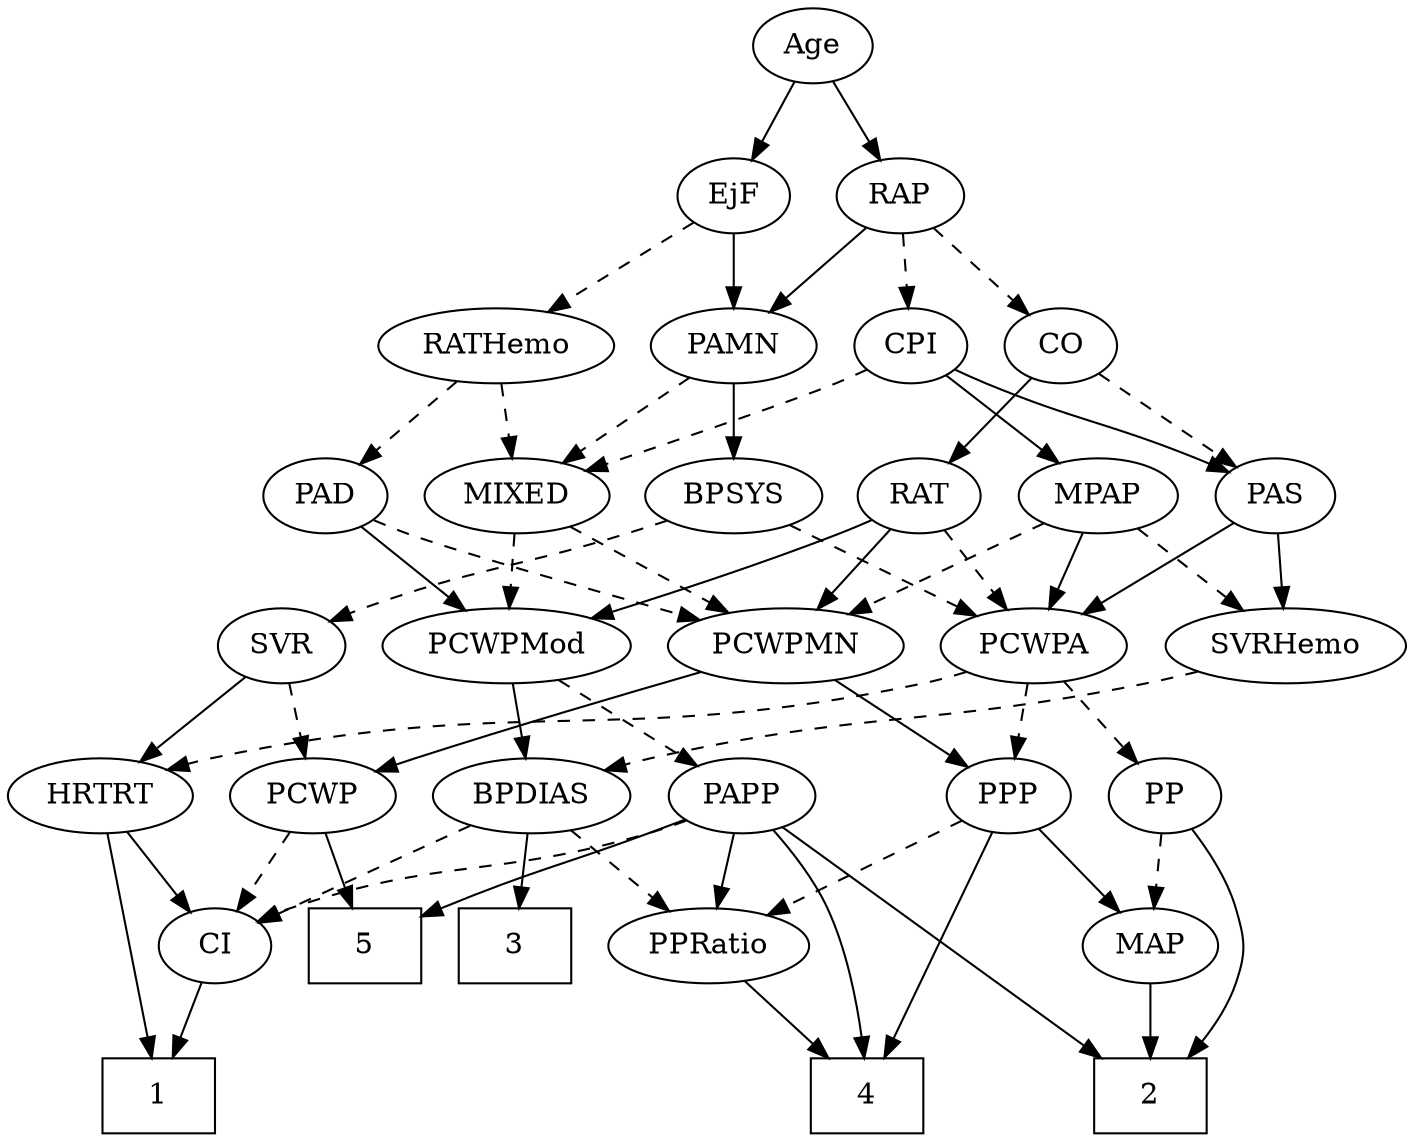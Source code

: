 strict digraph {
	graph [bb="0,0,613.69,540"];
	node [label="\N"];
	1	[height=0.5,
		pos="56.646,18",
		shape=box,
		width=0.75];
	2	[height=0.5,
		pos="515.65,18",
		shape=box,
		width=0.75];
	3	[height=0.5,
		pos="227.65,90",
		shape=box,
		width=0.75];
	4	[height=0.5,
		pos="380.65,18",
		shape=box,
		width=0.75];
	5	[height=0.5,
		pos="155.65,90",
		shape=box,
		width=0.75];
	Age	[height=0.5,
		pos="355.65,522",
		width=0.75];
	EjF	[height=0.5,
		pos="319.65,450",
		width=0.75];
	Age -> EjF	[pos="e,327.95,467.15 347.3,504.76 342.93,496.28 337.5,485.71 332.61,476.2",
		style=solid];
	RAP	[height=0.5,
		pos="396.65,450",
		width=0.77632];
	Age -> RAP	[pos="e,387.19,467.15 365.16,504.76 370.18,496.19 376.44,485.49 382.06,475.9",
		style=solid];
	PAMN	[height=0.5,
		pos="319.65,378",
		width=1.011];
	EjF -> PAMN	[pos="e,319.65,396.1 319.65,431.7 319.65,423.98 319.65,414.71 319.65,406.11",
		style=solid];
	RATHemo	[height=0.5,
		pos="215.65,378",
		width=1.3721];
	EjF -> RATHemo	[pos="e,238.06,394.09 301.05,436.49 285.89,426.28 264.15,411.65 246.41,399.7",
		style=dashed];
	CO	[height=0.5,
		pos="472.65,378",
		width=0.75];
	RAP -> CO	[pos="e,457.29,393.14 412.03,434.83 422.84,424.87 437.5,411.37 449.7,400.14",
		style=dashed];
	RAP -> PAMN	[pos="e,336.27,394.11 381.06,434.83 370.39,425.13 356.03,412.08 343.88,401.03",
		style=solid];
	CPI	[height=0.5,
		pos="400.65,378",
		width=0.75];
	RAP -> CPI	[pos="e,399.67,396.1 397.64,431.7 398.08,423.98 398.61,414.71 399.1,406.11",
		style=dashed];
	MIXED	[height=0.5,
		pos="223.65,306",
		width=1.1193];
	PCWPMod	[height=0.5,
		pos="223.65,234",
		width=1.4443];
	MIXED -> PCWPMod	[pos="e,223.65,252.1 223.65,287.7 223.65,279.98 223.65,270.71 223.65,262.11",
		style=dashed];
	PCWPMN	[height=0.5,
		pos="343.65,234",
		width=1.3902];
	MIXED -> PCWPMN	[pos="e,318.63,249.59 247.07,291.34 264.93,280.92 289.79,266.42 309.81,254.74",
		style=dashed];
	MPAP	[height=0.5,
		pos="482.65,306",
		width=0.97491];
	PCWPA	[height=0.5,
		pos="453.65,234",
		width=1.1555];
	MPAP -> PCWPA	[pos="e,460.6,251.79 475.63,288.05 472.28,279.97 468.2,270.12 464.46,261.11",
		style=solid];
	MPAP -> PCWPMN	[pos="e,371.89,249.22 458.43,292.81 437.05,282.04 405.54,266.17 380.94,253.78",
		style=dashed];
	SVRHemo	[height=0.5,
		pos="563.65,234",
		width=1.3902];
	MPAP -> SVRHemo	[pos="e,545.37,250.8 499.82,290.15 510.8,280.67 525.23,268.2 537.6,257.51",
		style=dashed];
	BPSYS	[height=0.5,
		pos="319.65,306",
		width=1.0471];
	SVR	[height=0.5,
		pos="125.65,234",
		width=0.77632];
	BPSYS -> SVR	[pos="e,147.38,245.49 290.61,294.34 284.68,292.21 278.47,290.01 272.65,288 224.01,271.25 210.54,270.77 162.65,252 160.77,251.26 158.85,\
250.48 156.93,249.67",
		style=dashed];
	BPSYS -> PCWPA	[pos="e,427.85,248.47 344.22,292.16 365.17,281.22 395.51,265.37 418.93,253.14",
		style=dashed];
	PAD	[height=0.5,
		pos="136.65,306",
		width=0.79437];
	PAD -> PCWPMod	[pos="e,204.06,250.76 153.83,291.17 165.92,281.44 182.35,268.23 196.24,257.05",
		style=solid];
	PAD -> PCWPMN	[pos="e,306.4,246.12 158.97,294.49 164.07,292.24 169.51,289.95 174.65,288 197.07,279.5 254.92,261.68 296.69,249.05",
		style=dashed];
	PAS	[height=0.5,
		pos="562.65,306",
		width=0.75];
	CO -> PAS	[pos="e,545.79,320.11 489.57,363.83 503.15,353.27 522.4,338.3 537.74,326.37",
		style=dashed];
	RAT	[height=0.5,
		pos="402.65,306",
		width=0.75827];
	CO -> RAT	[pos="e,417.13,321.49 458.14,362.5 448.38,352.73 435.34,339.69 424.35,328.7",
		style=solid];
	PAS -> PCWPA	[pos="e,476.18,249.47 543.66,292.81 527.44,282.39 503.79,267.2 484.8,255.01",
		style=solid];
	PAS -> SVRHemo	[pos="e,563.4,252.1 562.89,287.7 563,279.98 563.14,270.71 563.26,262.11",
		style=solid];
	PAMN -> MIXED	[pos="e,243.84,321.73 299.76,362.5 285.95,352.43 267.35,338.86 251.99,327.67",
		style=dashed];
	PAMN -> BPSYS	[pos="e,319.65,324.1 319.65,359.7 319.65,351.98 319.65,342.71 319.65,334.11",
		style=solid];
	RATHemo -> MIXED	[pos="e,221.69,324.1 217.62,359.7 218.51,351.98 219.57,342.71 220.55,334.11",
		style=dashed];
	RATHemo -> PAD	[pos="e,152.63,321.16 197.72,361.12 186.59,351.26 172.17,338.47 160.13,327.81",
		style=dashed];
	CPI -> MIXED	[pos="e,254.46,317.76 379.46,366.64 374.62,364.38 369.48,362.05 364.65,360 331.15,345.82 292.42,331.4 264.04,321.19",
		style=dashed];
	CPI -> MPAP	[pos="e,465.35,321.77 416.85,363.17 428.44,353.27 444.28,339.75 457.51,328.46",
		style=solid];
	CPI -> PAS	[pos="e,541.42,317.28 421.87,366.72 426.7,364.45 431.83,362.1 436.65,360 476.14,342.79 487.15,341.21 526.65,324 528.45,323.21 530.3,322.39 \
532.16,321.55",
		style=solid];
	RAT -> PCWPMod	[pos="e,259.24,247.23 381.46,294.63 376.63,292.36 371.49,290.04 366.65,288 334.33,274.41 297.2,260.7 268.87,250.63",
		style=solid];
	RAT -> PCWPA	[pos="e,441.65,251.47 413.97,289.46 420.32,280.74 428.4,269.65 435.61,259.76",
		style=dashed];
	RAT -> PCWPMN	[pos="e,357.66,251.63 389.84,289.81 382.36,280.93 372.73,269.5 364.2,259.39",
		style=solid];
	PCWP	[height=0.5,
		pos="132.65,162",
		width=0.97491];
	SVR -> PCWP	[pos="e,130.94,180.1 127.38,215.7 128.15,207.98 129.08,198.71 129.94,190.11",
		style=dashed];
	HRTRT	[height=0.5,
		pos="39.646,162",
		width=1.1013];
	SVR -> HRTRT	[pos="e,58.267,178.16 109.06,219.5 96.906,209.61 80.146,195.96 66.14,184.56",
		style=solid];
	BPDIAS	[height=0.5,
		pos="227.65,162",
		width=1.1735];
	PCWPMod -> BPDIAS	[pos="e,226.67,180.1 224.64,215.7 225.08,207.98 225.61,198.71 226.1,190.11",
		style=solid];
	PAPP	[height=0.5,
		pos="319.65,162",
		width=0.88464];
	PCWPMod -> PAPP	[pos="e,300.99,176.6 244.95,217.46 258.99,207.23 277.49,193.74 292.57,182.74",
		style=dashed];
	PP	[height=0.5,
		pos="521.65,162",
		width=0.75];
	PCWPA -> PP	[pos="e,507.21,177.86 469.08,217.12 478.28,207.64 490.11,195.46 500.22,185.06",
		style=dashed];
	PPP	[height=0.5,
		pos="449.65,162",
		width=0.75];
	PCWPA -> PPP	[pos="e,450.62,180.1 452.66,215.7 452.22,207.98 451.69,198.71 451.2,190.11",
		style=dashed];
	PCWPA -> HRTRT	[pos="e,68.88,174.32 423.19,221.7 416.5,219.54 409.39,217.49 402.65,216 265.5,185.63 225.61,211.21 88.646,180 85.297,179.24 81.857,178.32 \
78.428,177.32",
		style=dashed];
	PCWPMN -> PPP	[pos="e,430.93,175.36 366.65,217.81 383.03,206.99 405.12,192.4 422.39,181",
		style=solid];
	PCWPMN -> PCWP	[pos="e,159.54,173.69 306.29,221.86 272.3,211.56 220.84,195.53 176.65,180 174.13,179.11 171.53,178.18 168.93,177.22",
		style=solid];
	SVRHemo -> BPDIAS	[pos="e,258.7,174.25 527,221.69 519.64,219.63 511.93,217.62 504.65,216 405.37,193.88 377.45,204.16 278.65,180 275.28,179.18 271.82,178.23 \
268.36,177.23",
		style=dashed];
	BPDIAS -> 3	[pos="e,227.65,108.1 227.65,143.7 227.65,135.98 227.65,126.71 227.65,118.11",
		style=solid];
	PPRatio	[height=0.5,
		pos="312.65,90",
		width=1.1013];
	BPDIAS -> PPRatio	[pos="e,294.42,106.01 246.51,145.46 258.23,135.82 273.45,123.28 286.35,112.66",
		style=dashed];
	CI	[height=0.5,
		pos="83.646,90",
		width=0.75];
	BPDIAS -> CI	[pos="e,105.09,101.42 200.9,148 176.38,136.08 140.08,118.43 114.38,105.94",
		style=dashed];
	MAP	[height=0.5,
		pos="515.65,90",
		width=0.84854];
	MAP -> 2	[pos="e,515.65,36.104 515.65,71.697 515.65,63.983 515.65,54.712 515.65,46.112",
		style=solid];
	PP -> 2	[pos="e,533.38,36.401 534.64,145.94 542.4,135.92 551.53,122.06 555.65,108 560.15,92.646 560.73,87.171 555.65,72 552.3,61.998 546.23,52.376 \
539.82,44.138",
		style=solid];
	PP -> MAP	[pos="e,517.11,108.1 520.16,143.7 519.5,135.98 518.71,126.71 517.97,118.11",
		style=dashed];
	PPP -> 4	[pos="e,389.11,36.425 441.73,144.71 429.96,120.49 407.73,74.731 393.58,45.609",
		style=solid];
	PPP -> MAP	[pos="e,501.21,106.31 463.64,146.15 472.53,136.72 484.22,124.33 494.26,113.69",
		style=solid];
	PPP -> PPRatio	[pos="e,338.33,104.12 428.84,150.37 407.24,139.33 373.08,121.88 347.38,108.75",
		style=dashed];
	PPRatio -> 4	[pos="e,363.85,36.292 328.08,73.116 336.57,64.373 347.29,53.334 356.84,43.51",
		style=solid];
	PCWP -> 5	[pos="e,149.97,108.28 138.21,144.05 140.8,136.18 143.94,126.62 146.84,117.79",
		style=solid];
	PCWP -> CI	[pos="e,94.613,106.67 121.28,144.76 115.07,135.89 107.26,124.74 100.37,114.89",
		style=dashed];
	CI -> 1	[pos="e,63.376,36.447 77.248,72.411 74.211,64.539 70.505,54.929 67.077,46.042",
		style=solid];
	PAPP -> 2	[pos="e,492.09,36.066 338.44,147.38 371.98,123.08 442.51,71.987 483.76,42.103",
		style=solid];
	PAPP -> 4	[pos="e,379.33,36.139 334.6,146.06 343.75,136.09 354.94,122.23 361.65,108 370.88,88.405 375.67,64.273 378.13,46.083",
		style=solid];
	PAPP -> 5	[pos="e,182.71,103.95 294.5,150.57 289.26,148.4 283.77,146.12 278.65,144 242.7,129.11 231.47,125.43 192.14,108.12",
		style=solid];
	PAPP -> PPRatio	[pos="e,314.36,108.1 317.92,143.7 317.14,135.98 316.22,126.71 315.36,118.11",
		style=solid];
	PAPP -> CI	[pos="e,104.26,101.68 295.18,150.06 289.8,147.88 284.08,145.73 278.65,144 209.6,122.04 188.15,131.61 119.65,108 117.74,107.34 115.79,106.61 \
113.85,105.83",
		style=dashed];
	HRTRT -> 1	[pos="e,53.386,36.135 40.783,143.89 42.07,125.94 44.415,96.924 47.646,72 48.743,63.54 50.204,54.364 51.63,46.063",
		style=solid];
	HRTRT -> CI	[pos="e,73.597,106.99 50.074,144.41 55.466,135.83 62.155,125.19 68.14,115.67",
		style=solid];
}
